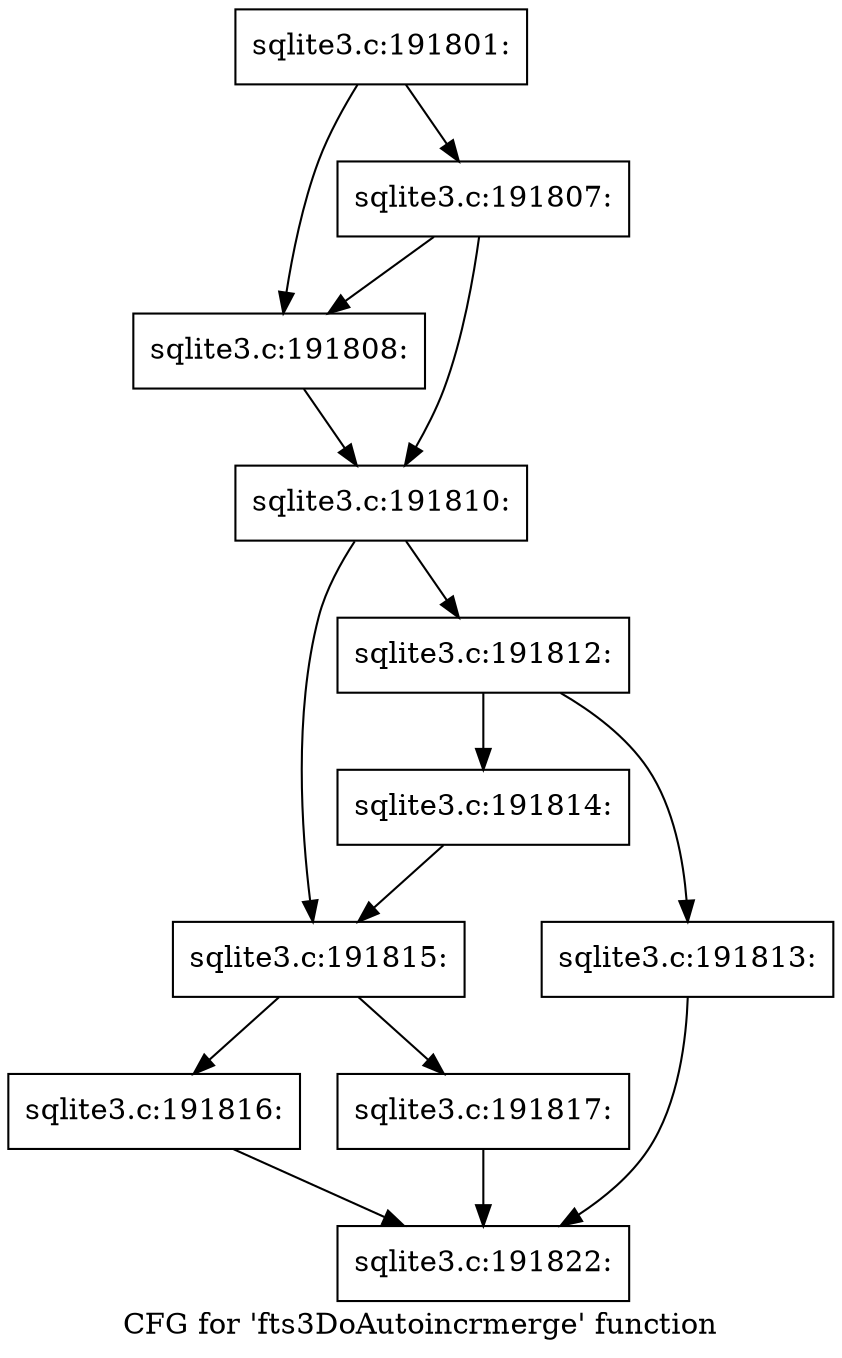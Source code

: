 digraph "CFG for 'fts3DoAutoincrmerge' function" {
	label="CFG for 'fts3DoAutoincrmerge' function";

	Node0x55c0fb205b00 [shape=record,label="{sqlite3.c:191801:}"];
	Node0x55c0fb205b00 -> Node0x55c0fb215170;
	Node0x55c0fb205b00 -> Node0x55c0fb215210;
	Node0x55c0fb215210 [shape=record,label="{sqlite3.c:191807:}"];
	Node0x55c0fb215210 -> Node0x55c0fb215170;
	Node0x55c0fb215210 -> Node0x55c0fb2151c0;
	Node0x55c0fb215170 [shape=record,label="{sqlite3.c:191808:}"];
	Node0x55c0fb215170 -> Node0x55c0fb2151c0;
	Node0x55c0fb2151c0 [shape=record,label="{sqlite3.c:191810:}"];
	Node0x55c0fb2151c0 -> Node0x55c0fb215eb0;
	Node0x55c0fb2151c0 -> Node0x55c0fb215e60;
	Node0x55c0fb215e60 [shape=record,label="{sqlite3.c:191812:}"];
	Node0x55c0fb215e60 -> Node0x55c0fb216570;
	Node0x55c0fb215e60 -> Node0x55c0fb2165c0;
	Node0x55c0fb216570 [shape=record,label="{sqlite3.c:191813:}"];
	Node0x55c0fb216570 -> Node0x55c0fb213400;
	Node0x55c0fb2165c0 [shape=record,label="{sqlite3.c:191814:}"];
	Node0x55c0fb2165c0 -> Node0x55c0fb215eb0;
	Node0x55c0fb215eb0 [shape=record,label="{sqlite3.c:191815:}"];
	Node0x55c0fb215eb0 -> Node0x55c0fb216ee0;
	Node0x55c0fb215eb0 -> Node0x55c0fb216f30;
	Node0x55c0fb216ee0 [shape=record,label="{sqlite3.c:191816:}"];
	Node0x55c0fb216ee0 -> Node0x55c0fb213400;
	Node0x55c0fb216f30 [shape=record,label="{sqlite3.c:191817:}"];
	Node0x55c0fb216f30 -> Node0x55c0fb213400;
	Node0x55c0fb213400 [shape=record,label="{sqlite3.c:191822:}"];
}
